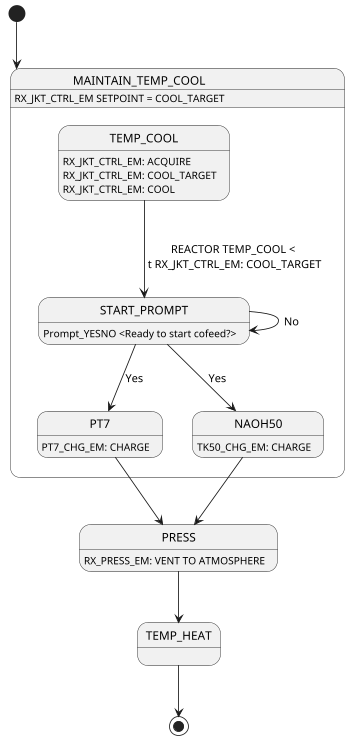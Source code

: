 
@startuml
scale 350 width

[*] --> MAINTAIN_TEMP_COOL

state MAINTAIN_TEMP_COOL{
MAINTAIN_TEMP_COOL : RX_JKT_CTRL_EM SETPOINT = COOL_TARGET
        state TEMP_COOL{
            TEMP_COOL : RX_JKT_CTRL_EM: ACQUIRE
        TEMP_COOL : RX_JKT_CTRL_EM: COOL_TARGET
        TEMP_COOL : RX_JKT_CTRL_EM: COOL
    }

    TEMP_COOL --> START_PROMPT : \n REACTOR TEMP_COOL < \n t RX_JKT_CTRL_EM: COOL_TARGET

    START_PROMPT : Prompt_YESNO <Ready to start cofeed?>

    START_PROMPT --> PT7 : Yes
    START_PROMPT --> NAOH50 : Yes
    START_PROMPT --> START_PROMPT : No
    NAOH50 : TK50_CHG_EM: CHARGE
}

PT7 --> PRESS
NAOH50 --> PRESS

PT7 : PT7_CHG_EM: CHARGE

PRESS : RX_PRESS_EM: VENT TO ATMOSPHERE

PRESS --> TEMP_HEAT

TEMP_HEAT --> [*]

@enduml